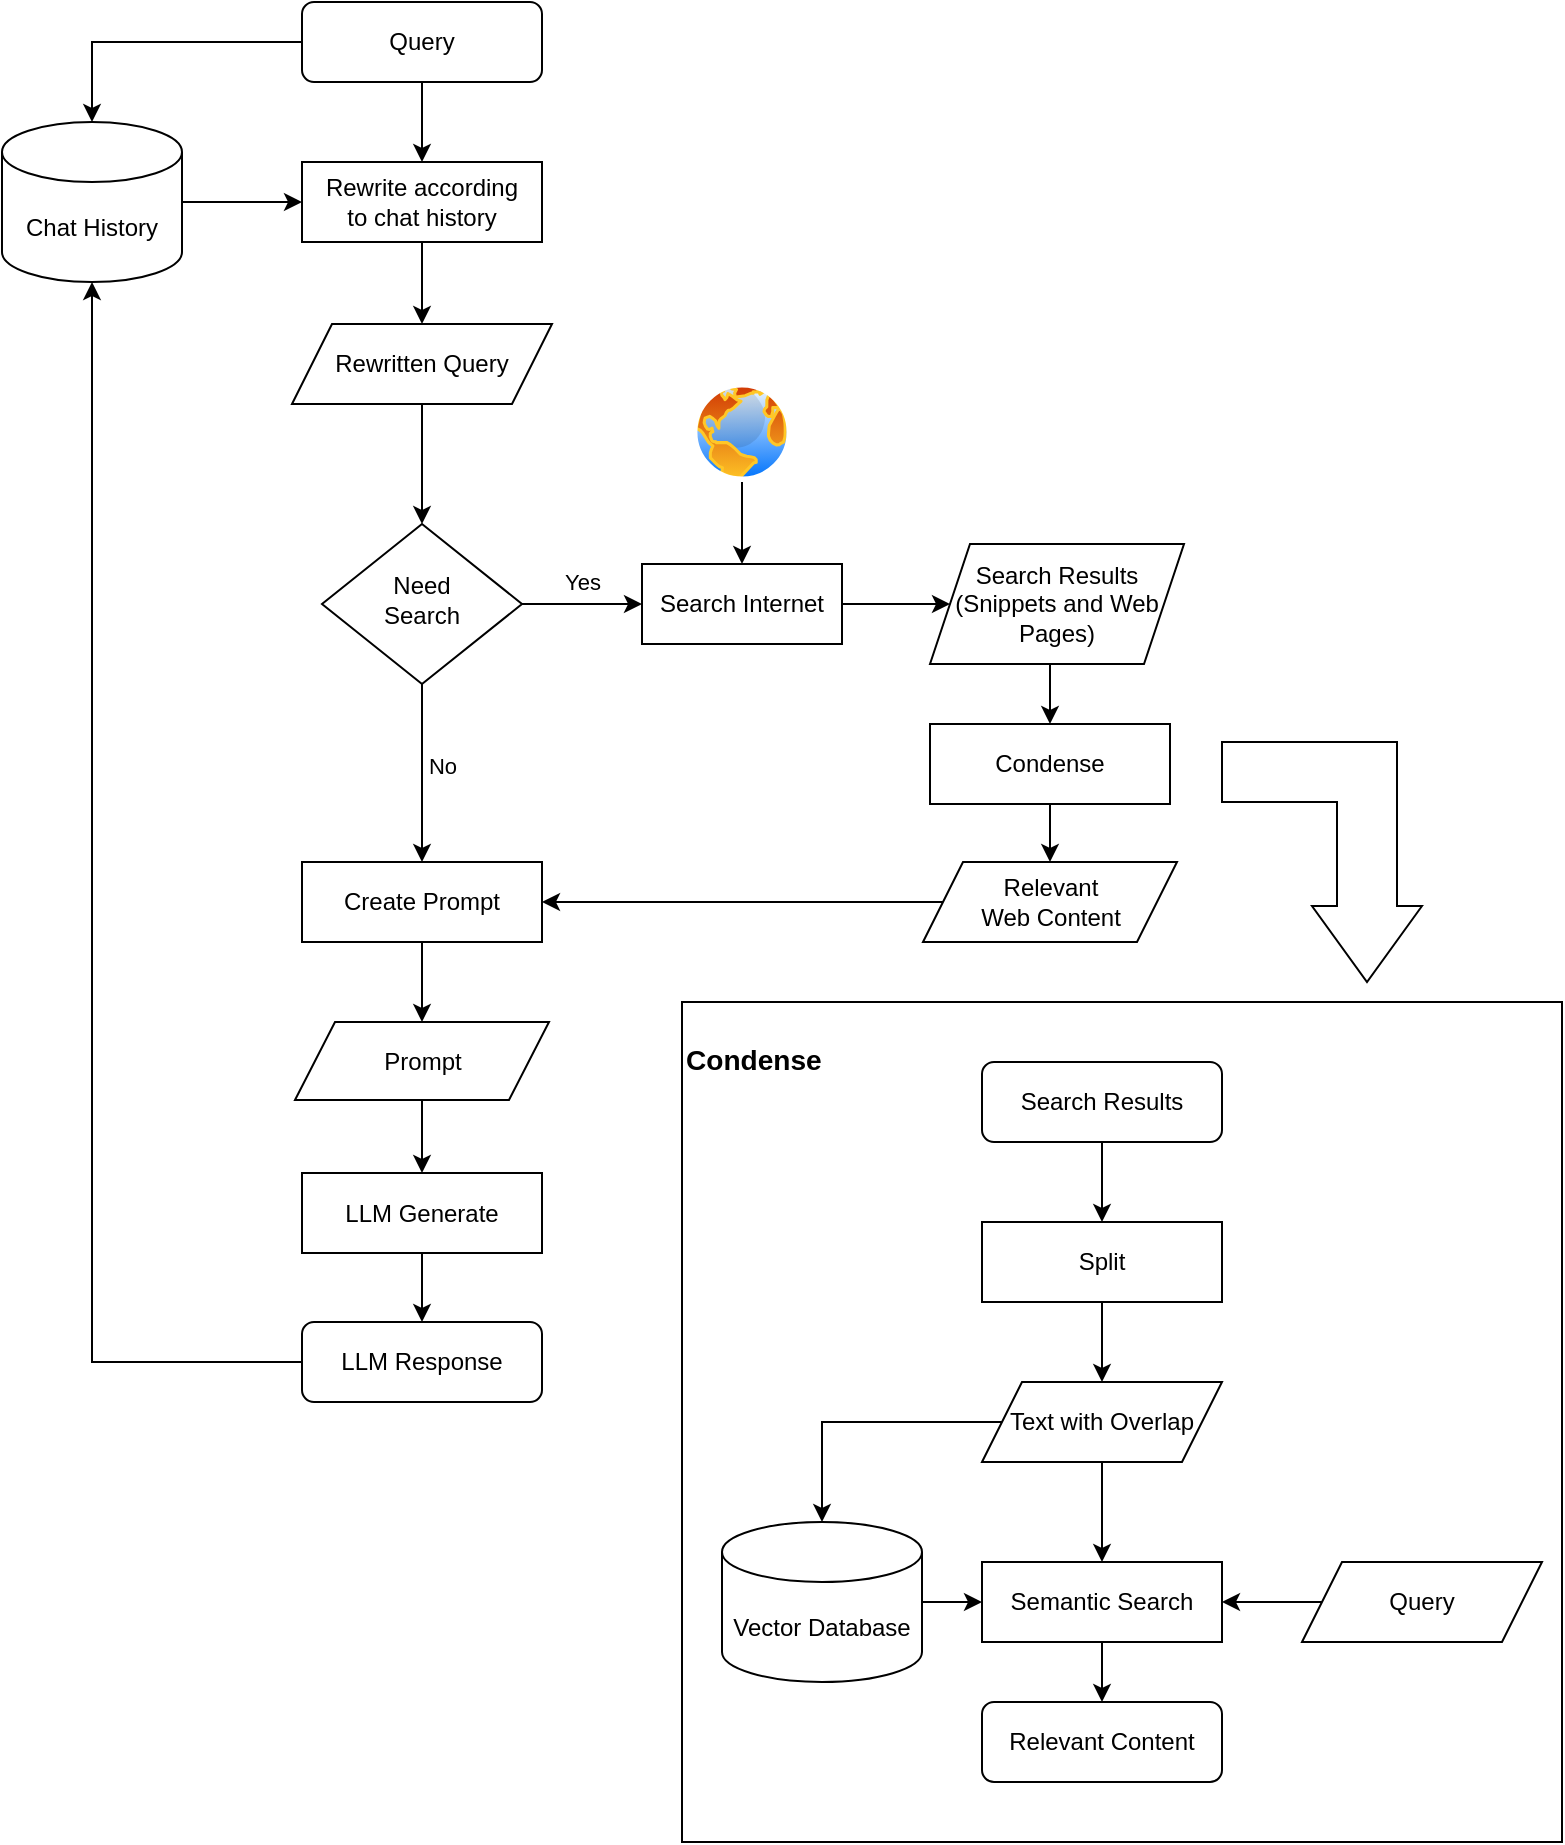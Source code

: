 <mxfile version="22.0.8" type="device">
  <diagram id="C5RBs43oDa-KdzZeNtuy" name="Page-1">
    <mxGraphModel dx="954" dy="591" grid="1" gridSize="10" guides="1" tooltips="1" connect="1" arrows="1" fold="1" page="1" pageScale="1" pageWidth="827" pageHeight="1169" math="0" shadow="0">
      <root>
        <mxCell id="WIyWlLk6GJQsqaUBKTNV-0" />
        <mxCell id="WIyWlLk6GJQsqaUBKTNV-1" parent="WIyWlLk6GJQsqaUBKTNV-0" />
        <mxCell id="hFodxx1ACkVAWCvASa_z-27" value="" style="edgeStyle=orthogonalEdgeStyle;rounded=0;orthogonalLoop=1;jettySize=auto;html=1;" edge="1" parent="WIyWlLk6GJQsqaUBKTNV-1" source="WIyWlLk6GJQsqaUBKTNV-3" target="hFodxx1ACkVAWCvASa_z-1">
          <mxGeometry relative="1" as="geometry" />
        </mxCell>
        <mxCell id="hFodxx1ACkVAWCvASa_z-36" style="edgeStyle=orthogonalEdgeStyle;rounded=0;orthogonalLoop=1;jettySize=auto;html=1;" edge="1" parent="WIyWlLk6GJQsqaUBKTNV-1" source="WIyWlLk6GJQsqaUBKTNV-3" target="hFodxx1ACkVAWCvASa_z-20">
          <mxGeometry relative="1" as="geometry" />
        </mxCell>
        <mxCell id="WIyWlLk6GJQsqaUBKTNV-3" value="Query" style="rounded=1;whiteSpace=wrap;html=1;fontSize=12;glass=0;strokeWidth=1;shadow=0;" parent="WIyWlLk6GJQsqaUBKTNV-1" vertex="1">
          <mxGeometry x="180" y="40" width="120" height="40" as="geometry" />
        </mxCell>
        <mxCell id="hFodxx1ACkVAWCvASa_z-31" value="" style="edgeStyle=orthogonalEdgeStyle;rounded=0;orthogonalLoop=1;jettySize=auto;html=1;" edge="1" parent="WIyWlLk6GJQsqaUBKTNV-1" source="WIyWlLk6GJQsqaUBKTNV-10" target="hFodxx1ACkVAWCvASa_z-9">
          <mxGeometry relative="1" as="geometry" />
        </mxCell>
        <mxCell id="hFodxx1ACkVAWCvASa_z-34" value="No" style="edgeLabel;html=1;align=center;verticalAlign=middle;resizable=0;points=[];" vertex="1" connectable="0" parent="hFodxx1ACkVAWCvASa_z-31">
          <mxGeometry x="-0.028" y="-1" relative="1" as="geometry">
            <mxPoint x="11" y="-3" as="offset" />
          </mxGeometry>
        </mxCell>
        <mxCell id="hFodxx1ACkVAWCvASa_z-32" value="" style="edgeStyle=orthogonalEdgeStyle;rounded=0;orthogonalLoop=1;jettySize=auto;html=1;" edge="1" parent="WIyWlLk6GJQsqaUBKTNV-1" source="WIyWlLk6GJQsqaUBKTNV-10" target="hFodxx1ACkVAWCvASa_z-4">
          <mxGeometry relative="1" as="geometry" />
        </mxCell>
        <mxCell id="hFodxx1ACkVAWCvASa_z-35" value="Yes" style="edgeLabel;html=1;align=center;verticalAlign=middle;resizable=0;points=[];" vertex="1" connectable="0" parent="hFodxx1ACkVAWCvASa_z-32">
          <mxGeometry y="-1" relative="1" as="geometry">
            <mxPoint y="-12" as="offset" />
          </mxGeometry>
        </mxCell>
        <mxCell id="WIyWlLk6GJQsqaUBKTNV-10" value="Need&lt;br&gt;Search" style="rhombus;whiteSpace=wrap;html=1;shadow=0;fontFamily=Helvetica;fontSize=12;align=center;strokeWidth=1;spacing=6;spacingTop=-4;" parent="WIyWlLk6GJQsqaUBKTNV-1" vertex="1">
          <mxGeometry x="190" y="301" width="100" height="80" as="geometry" />
        </mxCell>
        <mxCell id="hFodxx1ACkVAWCvASa_z-30" value="" style="edgeStyle=orthogonalEdgeStyle;rounded=0;orthogonalLoop=1;jettySize=auto;html=1;" edge="1" parent="WIyWlLk6GJQsqaUBKTNV-1" source="hFodxx1ACkVAWCvASa_z-0" target="WIyWlLk6GJQsqaUBKTNV-10">
          <mxGeometry relative="1" as="geometry" />
        </mxCell>
        <mxCell id="hFodxx1ACkVAWCvASa_z-0" value="Rewritten Query" style="shape=parallelogram;perimeter=parallelogramPerimeter;whiteSpace=wrap;html=1;fixedSize=1;" vertex="1" parent="WIyWlLk6GJQsqaUBKTNV-1">
          <mxGeometry x="175" y="201" width="130" height="40" as="geometry" />
        </mxCell>
        <mxCell id="hFodxx1ACkVAWCvASa_z-28" value="" style="edgeStyle=orthogonalEdgeStyle;rounded=0;orthogonalLoop=1;jettySize=auto;html=1;" edge="1" parent="WIyWlLk6GJQsqaUBKTNV-1" source="hFodxx1ACkVAWCvASa_z-1" target="hFodxx1ACkVAWCvASa_z-0">
          <mxGeometry relative="1" as="geometry" />
        </mxCell>
        <mxCell id="hFodxx1ACkVAWCvASa_z-1" value="Rewrite according&lt;br&gt;to chat history" style="rounded=0;whiteSpace=wrap;html=1;" vertex="1" parent="WIyWlLk6GJQsqaUBKTNV-1">
          <mxGeometry x="180" y="120" width="120" height="40" as="geometry" />
        </mxCell>
        <mxCell id="hFodxx1ACkVAWCvASa_z-33" value="" style="edgeStyle=orthogonalEdgeStyle;rounded=0;orthogonalLoop=1;jettySize=auto;html=1;" edge="1" parent="WIyWlLk6GJQsqaUBKTNV-1" source="hFodxx1ACkVAWCvASa_z-4" target="hFodxx1ACkVAWCvASa_z-6">
          <mxGeometry relative="1" as="geometry" />
        </mxCell>
        <mxCell id="hFodxx1ACkVAWCvASa_z-4" value="Search Internet" style="rounded=0;whiteSpace=wrap;html=1;" vertex="1" parent="WIyWlLk6GJQsqaUBKTNV-1">
          <mxGeometry x="350" y="321" width="100" height="40" as="geometry" />
        </mxCell>
        <mxCell id="hFodxx1ACkVAWCvASa_z-14" style="edgeStyle=orthogonalEdgeStyle;rounded=0;orthogonalLoop=1;jettySize=auto;html=1;exitX=0.5;exitY=1;exitDx=0;exitDy=0;entryX=0.5;entryY=0;entryDx=0;entryDy=0;" edge="1" parent="WIyWlLk6GJQsqaUBKTNV-1" source="hFodxx1ACkVAWCvASa_z-6" target="hFodxx1ACkVAWCvASa_z-7">
          <mxGeometry relative="1" as="geometry" />
        </mxCell>
        <mxCell id="hFodxx1ACkVAWCvASa_z-6" value="Search Results (Snippets and Web Pages)" style="shape=parallelogram;perimeter=parallelogramPerimeter;whiteSpace=wrap;html=1;fixedSize=1;" vertex="1" parent="WIyWlLk6GJQsqaUBKTNV-1">
          <mxGeometry x="494" y="311" width="127" height="60" as="geometry" />
        </mxCell>
        <mxCell id="hFodxx1ACkVAWCvASa_z-15" style="edgeStyle=orthogonalEdgeStyle;rounded=0;orthogonalLoop=1;jettySize=auto;html=1;exitX=0.5;exitY=1;exitDx=0;exitDy=0;entryX=0.5;entryY=0;entryDx=0;entryDy=0;entryPerimeter=0;" edge="1" parent="WIyWlLk6GJQsqaUBKTNV-1" source="hFodxx1ACkVAWCvASa_z-7" target="hFodxx1ACkVAWCvASa_z-8">
          <mxGeometry relative="1" as="geometry" />
        </mxCell>
        <mxCell id="hFodxx1ACkVAWCvASa_z-7" value="Condense" style="rounded=0;whiteSpace=wrap;html=1;" vertex="1" parent="WIyWlLk6GJQsqaUBKTNV-1">
          <mxGeometry x="494" y="401" width="120" height="40" as="geometry" />
        </mxCell>
        <mxCell id="hFodxx1ACkVAWCvASa_z-16" style="edgeStyle=orthogonalEdgeStyle;rounded=0;orthogonalLoop=1;jettySize=auto;html=1;exitX=0;exitY=0.5;exitDx=0;exitDy=0;entryX=1;entryY=0.5;entryDx=0;entryDy=0;" edge="1" parent="WIyWlLk6GJQsqaUBKTNV-1" source="hFodxx1ACkVAWCvASa_z-8" target="hFodxx1ACkVAWCvASa_z-9">
          <mxGeometry relative="1" as="geometry" />
        </mxCell>
        <mxCell id="hFodxx1ACkVAWCvASa_z-8" value="Relevant&lt;br&gt;Web Content" style="shape=parallelogram;perimeter=parallelogramPerimeter;whiteSpace=wrap;html=1;fixedSize=1;" vertex="1" parent="WIyWlLk6GJQsqaUBKTNV-1">
          <mxGeometry x="490.5" y="470" width="127" height="40" as="geometry" />
        </mxCell>
        <mxCell id="hFodxx1ACkVAWCvASa_z-17" style="edgeStyle=orthogonalEdgeStyle;rounded=0;orthogonalLoop=1;jettySize=auto;html=1;exitX=0.5;exitY=1;exitDx=0;exitDy=0;" edge="1" parent="WIyWlLk6GJQsqaUBKTNV-1" source="hFodxx1ACkVAWCvASa_z-9" target="hFodxx1ACkVAWCvASa_z-10">
          <mxGeometry relative="1" as="geometry" />
        </mxCell>
        <mxCell id="hFodxx1ACkVAWCvASa_z-9" value="Create Prompt" style="rounded=0;whiteSpace=wrap;html=1;" vertex="1" parent="WIyWlLk6GJQsqaUBKTNV-1">
          <mxGeometry x="180" y="470" width="120" height="40" as="geometry" />
        </mxCell>
        <mxCell id="hFodxx1ACkVAWCvASa_z-18" style="edgeStyle=orthogonalEdgeStyle;rounded=0;orthogonalLoop=1;jettySize=auto;html=1;exitX=0.5;exitY=1;exitDx=0;exitDy=0;entryX=0.5;entryY=0;entryDx=0;entryDy=0;" edge="1" parent="WIyWlLk6GJQsqaUBKTNV-1" source="hFodxx1ACkVAWCvASa_z-10" target="hFodxx1ACkVAWCvASa_z-11">
          <mxGeometry relative="1" as="geometry" />
        </mxCell>
        <mxCell id="hFodxx1ACkVAWCvASa_z-10" value="Prompt" style="shape=parallelogram;perimeter=parallelogramPerimeter;whiteSpace=wrap;html=1;fixedSize=1;" vertex="1" parent="WIyWlLk6GJQsqaUBKTNV-1">
          <mxGeometry x="176.5" y="550" width="127" height="39" as="geometry" />
        </mxCell>
        <mxCell id="hFodxx1ACkVAWCvASa_z-39" value="" style="edgeStyle=orthogonalEdgeStyle;rounded=0;orthogonalLoop=1;jettySize=auto;html=1;" edge="1" parent="WIyWlLk6GJQsqaUBKTNV-1" source="hFodxx1ACkVAWCvASa_z-11" target="hFodxx1ACkVAWCvASa_z-38">
          <mxGeometry relative="1" as="geometry" />
        </mxCell>
        <mxCell id="hFodxx1ACkVAWCvASa_z-11" value="LLM Generate" style="rounded=0;whiteSpace=wrap;html=1;" vertex="1" parent="WIyWlLk6GJQsqaUBKTNV-1">
          <mxGeometry x="180" y="625.5" width="120" height="40" as="geometry" />
        </mxCell>
        <mxCell id="hFodxx1ACkVAWCvASa_z-29" value="" style="edgeStyle=orthogonalEdgeStyle;rounded=0;orthogonalLoop=1;jettySize=auto;html=1;" edge="1" parent="WIyWlLk6GJQsqaUBKTNV-1" source="hFodxx1ACkVAWCvASa_z-20" target="hFodxx1ACkVAWCvASa_z-1">
          <mxGeometry relative="1" as="geometry" />
        </mxCell>
        <mxCell id="hFodxx1ACkVAWCvASa_z-20" value="Chat History" style="shape=cylinder3;whiteSpace=wrap;html=1;boundedLbl=1;backgroundOutline=1;size=15;" vertex="1" parent="WIyWlLk6GJQsqaUBKTNV-1">
          <mxGeometry x="30" y="100" width="90" height="80" as="geometry" />
        </mxCell>
        <mxCell id="hFodxx1ACkVAWCvASa_z-37" style="edgeStyle=orthogonalEdgeStyle;rounded=0;orthogonalLoop=1;jettySize=auto;html=1;exitX=0;exitY=0.5;exitDx=0;exitDy=0;entryX=0.5;entryY=1;entryDx=0;entryDy=0;entryPerimeter=0;" edge="1" parent="WIyWlLk6GJQsqaUBKTNV-1" source="hFodxx1ACkVAWCvASa_z-38" target="hFodxx1ACkVAWCvASa_z-20">
          <mxGeometry relative="1" as="geometry">
            <mxPoint x="186.5" y="871" as="sourcePoint" />
          </mxGeometry>
        </mxCell>
        <mxCell id="hFodxx1ACkVAWCvASa_z-38" value="LLM Response" style="rounded=1;whiteSpace=wrap;html=1;" vertex="1" parent="WIyWlLk6GJQsqaUBKTNV-1">
          <mxGeometry x="180" y="700" width="120" height="40" as="geometry" />
        </mxCell>
        <mxCell id="hFodxx1ACkVAWCvASa_z-42" value="" style="edgeStyle=orthogonalEdgeStyle;rounded=0;orthogonalLoop=1;jettySize=auto;html=1;" edge="1" parent="WIyWlLk6GJQsqaUBKTNV-1" source="hFodxx1ACkVAWCvASa_z-40" target="hFodxx1ACkVAWCvASa_z-4">
          <mxGeometry relative="1" as="geometry">
            <mxPoint x="400" y="260" as="sourcePoint" />
          </mxGeometry>
        </mxCell>
        <mxCell id="hFodxx1ACkVAWCvASa_z-58" value="" style="edgeStyle=orthogonalEdgeStyle;rounded=0;orthogonalLoop=1;jettySize=auto;html=1;" edge="1" parent="WIyWlLk6GJQsqaUBKTNV-1" target="hFodxx1ACkVAWCvASa_z-40">
          <mxGeometry relative="1" as="geometry">
            <mxPoint x="400" y="260" as="sourcePoint" />
            <mxPoint x="400" y="321" as="targetPoint" />
          </mxGeometry>
        </mxCell>
        <mxCell id="hFodxx1ACkVAWCvASa_z-40" value="" style="image;aspect=fixed;perimeter=ellipsePerimeter;html=1;align=center;shadow=0;dashed=0;spacingTop=3;image=img/lib/active_directory/internet_globe.svg;" vertex="1" parent="WIyWlLk6GJQsqaUBKTNV-1">
          <mxGeometry x="375" y="230" width="50" height="50" as="geometry" />
        </mxCell>
        <mxCell id="hFodxx1ACkVAWCvASa_z-61" value="" style="group;dashed=1;dashPattern=8 8;strokeColor=none;fillColor=none;" vertex="1" connectable="0" parent="WIyWlLk6GJQsqaUBKTNV-1">
          <mxGeometry x="370" y="540" width="440" height="420" as="geometry" />
        </mxCell>
        <mxCell id="hFodxx1ACkVAWCvASa_z-43" value="&lt;h3 style=&quot;&quot;&gt;&lt;span style=&quot;background-color: initial;&quot;&gt;Condense&lt;/span&gt;&lt;/h3&gt;" style="rounded=0;whiteSpace=wrap;html=1;fillColor=none;align=left;verticalAlign=top;container=0;" vertex="1" parent="hFodxx1ACkVAWCvASa_z-61">
          <mxGeometry width="440" height="420" as="geometry" />
        </mxCell>
        <mxCell id="hFodxx1ACkVAWCvASa_z-44" value="Search Results" style="rounded=1;whiteSpace=wrap;html=1;container=0;" vertex="1" parent="hFodxx1ACkVAWCvASa_z-61">
          <mxGeometry x="150" y="30" width="120" height="40" as="geometry" />
        </mxCell>
        <mxCell id="hFodxx1ACkVAWCvASa_z-45" value="Vector Database" style="shape=cylinder3;whiteSpace=wrap;html=1;boundedLbl=1;backgroundOutline=1;size=15;container=0;" vertex="1" parent="hFodxx1ACkVAWCvASa_z-61">
          <mxGeometry x="20" y="260" width="100" height="80" as="geometry" />
        </mxCell>
        <mxCell id="hFodxx1ACkVAWCvASa_z-46" value="Query" style="shape=parallelogram;perimeter=parallelogramPerimeter;whiteSpace=wrap;html=1;fixedSize=1;container=0;" vertex="1" parent="hFodxx1ACkVAWCvASa_z-61">
          <mxGeometry x="310" y="280" width="120" height="40" as="geometry" />
        </mxCell>
        <mxCell id="hFodxx1ACkVAWCvASa_z-47" value="Split" style="rounded=0;whiteSpace=wrap;html=1;container=0;" vertex="1" parent="hFodxx1ACkVAWCvASa_z-61">
          <mxGeometry x="150" y="110" width="120" height="40" as="geometry" />
        </mxCell>
        <mxCell id="hFodxx1ACkVAWCvASa_z-49" value="" style="edgeStyle=orthogonalEdgeStyle;rounded=0;orthogonalLoop=1;jettySize=auto;html=1;" edge="1" parent="hFodxx1ACkVAWCvASa_z-61" source="hFodxx1ACkVAWCvASa_z-44" target="hFodxx1ACkVAWCvASa_z-47">
          <mxGeometry relative="1" as="geometry" />
        </mxCell>
        <mxCell id="hFodxx1ACkVAWCvASa_z-51" style="edgeStyle=orthogonalEdgeStyle;rounded=0;orthogonalLoop=1;jettySize=auto;html=1;exitX=0;exitY=0.5;exitDx=0;exitDy=0;" edge="1" parent="hFodxx1ACkVAWCvASa_z-61" source="hFodxx1ACkVAWCvASa_z-48" target="hFodxx1ACkVAWCvASa_z-45">
          <mxGeometry relative="1" as="geometry" />
        </mxCell>
        <mxCell id="hFodxx1ACkVAWCvASa_z-48" value="Text with Overlap" style="shape=parallelogram;perimeter=parallelogramPerimeter;whiteSpace=wrap;html=1;fixedSize=1;container=0;" vertex="1" parent="hFodxx1ACkVAWCvASa_z-61">
          <mxGeometry x="150" y="190" width="120" height="40" as="geometry" />
        </mxCell>
        <mxCell id="hFodxx1ACkVAWCvASa_z-50" value="" style="edgeStyle=orthogonalEdgeStyle;rounded=0;orthogonalLoop=1;jettySize=auto;html=1;" edge="1" parent="hFodxx1ACkVAWCvASa_z-61" source="hFodxx1ACkVAWCvASa_z-47" target="hFodxx1ACkVAWCvASa_z-48">
          <mxGeometry relative="1" as="geometry" />
        </mxCell>
        <mxCell id="hFodxx1ACkVAWCvASa_z-52" value="Relevant Content" style="rounded=1;whiteSpace=wrap;html=1;container=0;" vertex="1" parent="hFodxx1ACkVAWCvASa_z-61">
          <mxGeometry x="150" y="350" width="120" height="40" as="geometry" />
        </mxCell>
        <mxCell id="hFodxx1ACkVAWCvASa_z-57" value="" style="edgeStyle=orthogonalEdgeStyle;rounded=0;orthogonalLoop=1;jettySize=auto;html=1;" edge="1" parent="hFodxx1ACkVAWCvASa_z-61" source="hFodxx1ACkVAWCvASa_z-53" target="hFodxx1ACkVAWCvASa_z-52">
          <mxGeometry relative="1" as="geometry" />
        </mxCell>
        <mxCell id="hFodxx1ACkVAWCvASa_z-53" value="Semantic Search" style="rounded=0;whiteSpace=wrap;html=1;container=0;" vertex="1" parent="hFodxx1ACkVAWCvASa_z-61">
          <mxGeometry x="150" y="280" width="120" height="40" as="geometry" />
        </mxCell>
        <mxCell id="hFodxx1ACkVAWCvASa_z-55" value="" style="edgeStyle=orthogonalEdgeStyle;rounded=0;orthogonalLoop=1;jettySize=auto;html=1;" edge="1" parent="hFodxx1ACkVAWCvASa_z-61" source="hFodxx1ACkVAWCvASa_z-45" target="hFodxx1ACkVAWCvASa_z-53">
          <mxGeometry relative="1" as="geometry" />
        </mxCell>
        <mxCell id="hFodxx1ACkVAWCvASa_z-56" value="" style="edgeStyle=orthogonalEdgeStyle;rounded=0;orthogonalLoop=1;jettySize=auto;html=1;" edge="1" parent="hFodxx1ACkVAWCvASa_z-61" source="hFodxx1ACkVAWCvASa_z-46" target="hFodxx1ACkVAWCvASa_z-53">
          <mxGeometry relative="1" as="geometry" />
        </mxCell>
        <mxCell id="hFodxx1ACkVAWCvASa_z-54" value="" style="edgeStyle=orthogonalEdgeStyle;rounded=0;orthogonalLoop=1;jettySize=auto;html=1;" edge="1" parent="hFodxx1ACkVAWCvASa_z-61" source="hFodxx1ACkVAWCvASa_z-48" target="hFodxx1ACkVAWCvASa_z-53">
          <mxGeometry relative="1" as="geometry" />
        </mxCell>
        <mxCell id="hFodxx1ACkVAWCvASa_z-63" value="" style="html=1;shadow=0;dashed=0;align=center;verticalAlign=middle;shape=mxgraph.arrows2.bendArrow;dy=15;dx=38;notch=0;arrowHead=55;rounded=0;rotation=90;" vertex="1" parent="WIyWlLk6GJQsqaUBKTNV-1">
          <mxGeometry x="630" y="420" width="120" height="100" as="geometry" />
        </mxCell>
      </root>
    </mxGraphModel>
  </diagram>
</mxfile>
